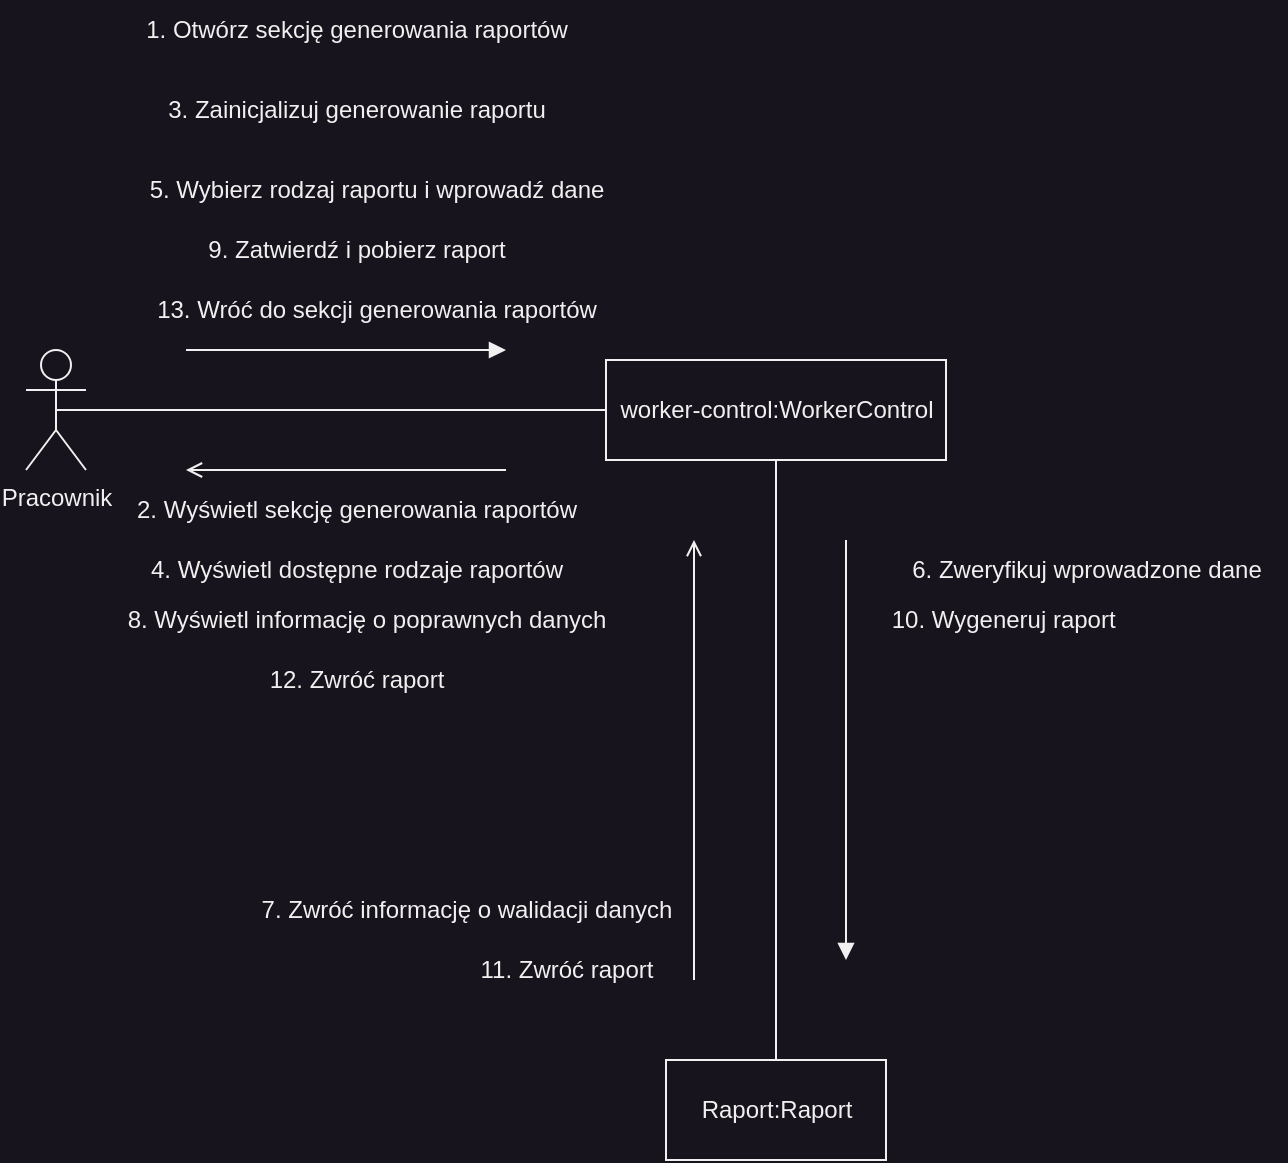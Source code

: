 <mxfile>
    <diagram id="keK6ZDv3y6LvVpQ3XKYV" name="Page-1">
        <mxGraphModel dx="832" dy="576" grid="1" gridSize="10" guides="1" tooltips="1" connect="1" arrows="1" fold="1" page="1" pageScale="1" pageWidth="850" pageHeight="1100" background="#18141D" math="0" shadow="0">
            <root>
                <mxCell id="0"/>
                <mxCell id="1" parent="0"/>
                <mxCell id="2" value="Pracownik" style="shape=umlActor;verticalLabelPosition=bottom;verticalAlign=top;html=1;strokeColor=#F0F0F0;fillColor=#18141D;fontColor=#F0F0F0;labelBackgroundColor=none;" vertex="1" parent="1">
                    <mxGeometry x="90" y="215" width="30" height="60" as="geometry"/>
                </mxCell>
                <mxCell id="5" style="edgeStyle=none;html=1;exitX=0.5;exitY=1;exitDx=0;exitDy=0;entryX=0.5;entryY=0;entryDx=0;entryDy=0;endArrow=none;endFill=0;strokeColor=#F0F0F0;fillColor=#18141D;fontColor=#F0F0F0;labelBackgroundColor=none;" edge="1" parent="1" source="3" target="4">
                    <mxGeometry relative="1" as="geometry"/>
                </mxCell>
                <mxCell id="6" style="edgeStyle=none;html=1;exitX=0;exitY=0.5;exitDx=0;exitDy=0;entryX=0.5;entryY=0.5;entryDx=0;entryDy=0;entryPerimeter=0;endArrow=none;endFill=0;strokeColor=#F0F0F0;fillColor=#18141D;fontColor=#F0F0F0;labelBackgroundColor=none;" edge="1" parent="1" source="3" target="2">
                    <mxGeometry relative="1" as="geometry"/>
                </mxCell>
                <mxCell id="3" value="worker-control:WorkerControl" style="html=1;strokeColor=#F0F0F0;fillColor=#18141D;fontColor=#F0F0F0;labelBackgroundColor=none;" vertex="1" parent="1">
                    <mxGeometry x="380" y="220" width="170" height="50" as="geometry"/>
                </mxCell>
                <mxCell id="4" value="Raport:Raport" style="html=1;strokeColor=#F0F0F0;fillColor=#18141D;fontColor=#F0F0F0;labelBackgroundColor=none;" vertex="1" parent="1">
                    <mxGeometry x="410" y="570" width="110" height="50" as="geometry"/>
                </mxCell>
                <mxCell id="7" value="" style="html=1;verticalAlign=bottom;labelBackgroundColor=none;endArrow=block;endFill=1;strokeColor=#F0F0F0;fillColor=#18141D;fontColor=#F0F0F0;" edge="1" parent="1">
                    <mxGeometry width="160" relative="1" as="geometry">
                        <mxPoint x="170" y="215" as="sourcePoint"/>
                        <mxPoint x="330" y="215" as="targetPoint"/>
                    </mxGeometry>
                </mxCell>
                <mxCell id="10" value="" style="html=1;verticalAlign=bottom;labelBackgroundColor=none;endArrow=open;endFill=0;strokeColor=#F0F0F0;fillColor=#18141D;fontColor=#F0F0F0;" edge="1" parent="1">
                    <mxGeometry width="160" relative="1" as="geometry">
                        <mxPoint x="330" y="275" as="sourcePoint"/>
                        <mxPoint x="170" y="275" as="targetPoint"/>
                    </mxGeometry>
                </mxCell>
                <mxCell id="11" value="" style="html=1;verticalAlign=bottom;labelBackgroundColor=none;endArrow=block;endFill=1;strokeColor=#F0F0F0;fillColor=#18141D;fontColor=#F0F0F0;" edge="1" parent="1">
                    <mxGeometry width="160" relative="1" as="geometry">
                        <mxPoint x="500" y="310" as="sourcePoint"/>
                        <mxPoint x="500" y="520" as="targetPoint"/>
                    </mxGeometry>
                </mxCell>
                <mxCell id="12" value="" style="html=1;verticalAlign=bottom;labelBackgroundColor=none;endArrow=open;endFill=0;strokeColor=#F0F0F0;fillColor=#18141D;fontColor=#F0F0F0;" edge="1" parent="1">
                    <mxGeometry width="160" relative="1" as="geometry">
                        <mxPoint x="424" y="530" as="sourcePoint"/>
                        <mxPoint x="424" y="310" as="targetPoint"/>
                    </mxGeometry>
                </mxCell>
                <mxCell id="13" value="1. Otwórz sekcję generowania raportów" style="text;html=1;align=center;verticalAlign=middle;resizable=0;points=[];autosize=1;strokeColor=none;fillColor=none;fontColor=#F0F0F0;labelBackgroundColor=none;" vertex="1" parent="1">
                    <mxGeometry x="140" y="40" width="230" height="30" as="geometry"/>
                </mxCell>
                <mxCell id="92" value="2. Wyświetl sekcję generowania raportów" style="text;html=1;align=center;verticalAlign=middle;resizable=0;points=[];autosize=1;strokeColor=none;fillColor=none;fontColor=#F0F0F0;labelBackgroundColor=none;" vertex="1" parent="1">
                    <mxGeometry x="135" y="280" width="240" height="30" as="geometry"/>
                </mxCell>
                <mxCell id="93" value="3. Zainicjalizuj generowanie raportu" style="text;html=1;align=center;verticalAlign=middle;resizable=0;points=[];autosize=1;strokeColor=none;fillColor=none;fontColor=#F0F0F0;labelBackgroundColor=none;" vertex="1" parent="1">
                    <mxGeometry x="150" y="80" width="210" height="30" as="geometry"/>
                </mxCell>
                <mxCell id="94" value="4. Wyświetl dostępne rodzaje raportów" style="text;html=1;align=center;verticalAlign=middle;resizable=0;points=[];autosize=1;strokeColor=none;fillColor=none;fontColor=#F0F0F0;labelBackgroundColor=none;" vertex="1" parent="1">
                    <mxGeometry x="140" y="310" width="230" height="30" as="geometry"/>
                </mxCell>
                <mxCell id="95" value="5. Wybierz rodzaj raportu i wprowadź dane" style="text;html=1;align=center;verticalAlign=middle;resizable=0;points=[];autosize=1;strokeColor=none;fillColor=none;fontColor=#F0F0F0;labelBackgroundColor=none;" vertex="1" parent="1">
                    <mxGeometry x="140" y="120" width="250" height="30" as="geometry"/>
                </mxCell>
                <mxCell id="96" value="6. Zweryfikuj wprowadzone dane" style="text;html=1;align=center;verticalAlign=middle;resizable=0;points=[];autosize=1;strokeColor=none;fillColor=none;fontColor=#F0F0F0;labelBackgroundColor=none;" vertex="1" parent="1">
                    <mxGeometry x="520" y="310" width="200" height="30" as="geometry"/>
                </mxCell>
                <mxCell id="97" value="7. Zwróć informację o walidacji danych" style="text;html=1;align=center;verticalAlign=middle;resizable=0;points=[];autosize=1;strokeColor=none;fillColor=none;fontColor=#F0F0F0;labelBackgroundColor=none;" vertex="1" parent="1">
                    <mxGeometry x="195" y="480" width="230" height="30" as="geometry"/>
                </mxCell>
                <mxCell id="99" value="8. Wyświetl informację o poprawnych danych" style="text;html=1;align=center;verticalAlign=middle;resizable=0;points=[];autosize=1;strokeColor=none;fillColor=none;fontColor=#F0F0F0;labelBackgroundColor=none;" vertex="1" parent="1">
                    <mxGeometry x="130" y="335" width="260" height="30" as="geometry"/>
                </mxCell>
                <mxCell id="100" value="13. Wróć do sekcji generowania raportów" style="text;html=1;align=center;verticalAlign=middle;resizable=0;points=[];autosize=1;strokeColor=none;fillColor=none;fontColor=#F0F0F0;labelBackgroundColor=none;" vertex="1" parent="1">
                    <mxGeometry x="145" y="180" width="240" height="30" as="geometry"/>
                </mxCell>
                <mxCell id="101" value="9. Zatwierdź i pobierz raport" style="text;html=1;align=center;verticalAlign=middle;resizable=0;points=[];autosize=1;strokeColor=none;fillColor=none;fontColor=#F0F0F0;labelBackgroundColor=none;" vertex="1" parent="1">
                    <mxGeometry x="170" y="150" width="170" height="30" as="geometry"/>
                </mxCell>
                <mxCell id="102" value="10. Wygeneruj raport&amp;nbsp;" style="text;html=1;align=center;verticalAlign=middle;resizable=0;points=[];autosize=1;strokeColor=none;fillColor=none;fontColor=#F0F0F0;labelBackgroundColor=none;" vertex="1" parent="1">
                    <mxGeometry x="510" y="335" width="140" height="30" as="geometry"/>
                </mxCell>
                <mxCell id="103" value="11. Zwróć raport" style="text;html=1;align=center;verticalAlign=middle;resizable=0;points=[];autosize=1;strokeColor=none;fillColor=none;fontColor=#F0F0F0;labelBackgroundColor=none;" vertex="1" parent="1">
                    <mxGeometry x="305" y="510" width="110" height="30" as="geometry"/>
                </mxCell>
                <mxCell id="104" value="12. Zwróć raport" style="text;html=1;align=center;verticalAlign=middle;resizable=0;points=[];autosize=1;strokeColor=none;fillColor=none;fontColor=#F0F0F0;labelBackgroundColor=none;" vertex="1" parent="1">
                    <mxGeometry x="200" y="365" width="110" height="30" as="geometry"/>
                </mxCell>
            </root>
        </mxGraphModel>
    </diagram>
</mxfile>
